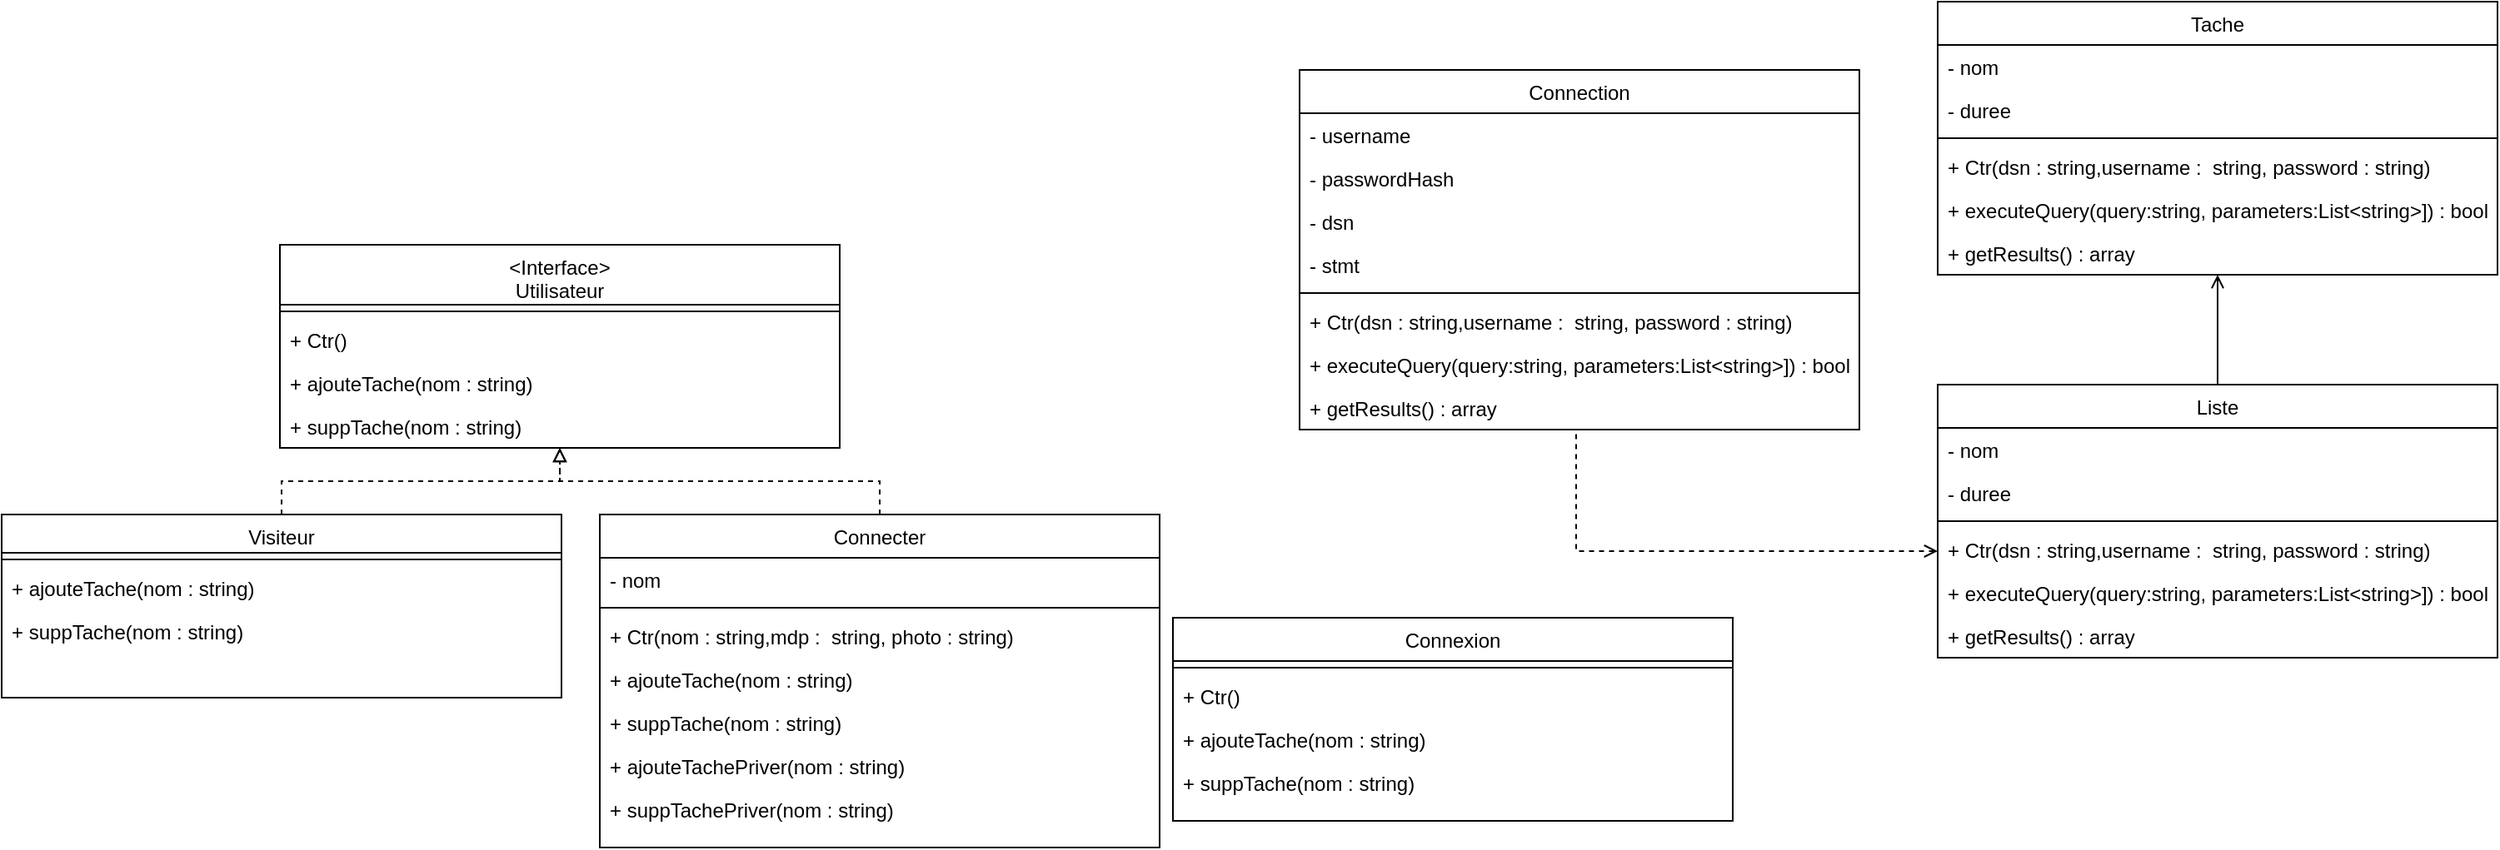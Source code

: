 <mxfile version="20.6.0" type="device"><diagram id="C5RBs43oDa-KdzZeNtuy" name="Page-1"><mxGraphModel dx="1500" dy="613" grid="0" gridSize="10" guides="1" tooltips="1" connect="1" arrows="1" fold="1" page="0" pageScale="1" pageWidth="827" pageHeight="1169" math="0" shadow="0"><root><mxCell id="WIyWlLk6GJQsqaUBKTNV-0"/><mxCell id="WIyWlLk6GJQsqaUBKTNV-1" parent="WIyWlLk6GJQsqaUBKTNV-0"/><mxCell id="zkfFHV4jXpPFQw0GAbJ--17" value="Connection" style="swimlane;fontStyle=0;align=center;verticalAlign=top;childLayout=stackLayout;horizontal=1;startSize=26;horizontalStack=0;resizeParent=1;resizeLast=0;collapsible=1;marginBottom=0;rounded=0;shadow=0;strokeWidth=1;" parent="WIyWlLk6GJQsqaUBKTNV-1" vertex="1"><mxGeometry x="511" y="168" width="336" height="216" as="geometry"><mxRectangle x="550" y="140" width="160" height="26" as="alternateBounds"/></mxGeometry></mxCell><mxCell id="zkfFHV4jXpPFQw0GAbJ--22" value="- username" style="text;align=left;verticalAlign=top;spacingLeft=4;spacingRight=4;overflow=hidden;rotatable=0;points=[[0,0.5],[1,0.5]];portConstraint=eastwest;rounded=0;shadow=0;html=0;" parent="zkfFHV4jXpPFQw0GAbJ--17" vertex="1"><mxGeometry y="26" width="336" height="26" as="geometry"/></mxCell><mxCell id="lPT6mzKUqGH954RTQxX--47" value="- passwordHash" style="text;align=left;verticalAlign=top;spacingLeft=4;spacingRight=4;overflow=hidden;rotatable=0;points=[[0,0.5],[1,0.5]];portConstraint=eastwest;rounded=0;shadow=0;html=0;" vertex="1" parent="zkfFHV4jXpPFQw0GAbJ--17"><mxGeometry y="52" width="336" height="26" as="geometry"/></mxCell><mxCell id="lPT6mzKUqGH954RTQxX--49" value="- dsn" style="text;align=left;verticalAlign=top;spacingLeft=4;spacingRight=4;overflow=hidden;rotatable=0;points=[[0,0.5],[1,0.5]];portConstraint=eastwest;rounded=0;shadow=0;html=0;" vertex="1" parent="zkfFHV4jXpPFQw0GAbJ--17"><mxGeometry y="78" width="336" height="26" as="geometry"/></mxCell><mxCell id="lPT6mzKUqGH954RTQxX--50" value="- stmt" style="text;align=left;verticalAlign=top;spacingLeft=4;spacingRight=4;overflow=hidden;rotatable=0;points=[[0,0.5],[1,0.5]];portConstraint=eastwest;rounded=0;shadow=0;html=0;" vertex="1" parent="zkfFHV4jXpPFQw0GAbJ--17"><mxGeometry y="104" width="336" height="26" as="geometry"/></mxCell><mxCell id="zkfFHV4jXpPFQw0GAbJ--23" value="" style="line;html=1;strokeWidth=1;align=left;verticalAlign=middle;spacingTop=-1;spacingLeft=3;spacingRight=3;rotatable=0;labelPosition=right;points=[];portConstraint=eastwest;" parent="zkfFHV4jXpPFQw0GAbJ--17" vertex="1"><mxGeometry y="130" width="336" height="8" as="geometry"/></mxCell><mxCell id="zkfFHV4jXpPFQw0GAbJ--24" value="+ Ctr(dsn : string,username :  string, password : string)" style="text;align=left;verticalAlign=top;spacingLeft=4;spacingRight=4;overflow=hidden;rotatable=0;points=[[0,0.5],[1,0.5]];portConstraint=eastwest;" parent="zkfFHV4jXpPFQw0GAbJ--17" vertex="1"><mxGeometry y="138" width="336" height="26" as="geometry"/></mxCell><mxCell id="44q8FM0cvwy1MisjzVkP-1" value="+ executeQuery(query:string, parameters:List&lt;string&gt;]) : bool" style="text;align=left;verticalAlign=top;spacingLeft=4;spacingRight=4;overflow=hidden;rotatable=0;points=[[0,0.5],[1,0.5]];portConstraint=eastwest;" parent="zkfFHV4jXpPFQw0GAbJ--17" vertex="1"><mxGeometry y="164" width="336" height="26" as="geometry"/></mxCell><mxCell id="44q8FM0cvwy1MisjzVkP-2" value="+ getResults() : array" style="text;align=left;verticalAlign=top;spacingLeft=4;spacingRight=4;overflow=hidden;rotatable=0;points=[[0,0.5],[1,0.5]];portConstraint=eastwest;" parent="zkfFHV4jXpPFQw0GAbJ--17" vertex="1"><mxGeometry y="190" width="336" height="26" as="geometry"/></mxCell><mxCell id="lPT6mzKUqGH954RTQxX--0" value="Tache" style="swimlane;fontStyle=0;align=center;verticalAlign=top;childLayout=stackLayout;horizontal=1;startSize=26;horizontalStack=0;resizeParent=1;resizeLast=0;collapsible=1;marginBottom=0;rounded=0;shadow=0;strokeWidth=1;" vertex="1" parent="WIyWlLk6GJQsqaUBKTNV-1"><mxGeometry x="894" y="127" width="336" height="164" as="geometry"><mxRectangle x="550" y="140" width="160" height="26" as="alternateBounds"/></mxGeometry></mxCell><mxCell id="lPT6mzKUqGH954RTQxX--1" value="- nom" style="text;align=left;verticalAlign=top;spacingLeft=4;spacingRight=4;overflow=hidden;rotatable=0;points=[[0,0.5],[1,0.5]];portConstraint=eastwest;rounded=0;shadow=0;html=0;" vertex="1" parent="lPT6mzKUqGH954RTQxX--0"><mxGeometry y="26" width="336" height="26" as="geometry"/></mxCell><mxCell id="lPT6mzKUqGH954RTQxX--7" value="- duree" style="text;align=left;verticalAlign=top;spacingLeft=4;spacingRight=4;overflow=hidden;rotatable=0;points=[[0,0.5],[1,0.5]];portConstraint=eastwest;rounded=0;shadow=0;html=0;" vertex="1" parent="lPT6mzKUqGH954RTQxX--0"><mxGeometry y="52" width="336" height="26" as="geometry"/></mxCell><mxCell id="lPT6mzKUqGH954RTQxX--2" value="" style="line;html=1;strokeWidth=1;align=left;verticalAlign=middle;spacingTop=-1;spacingLeft=3;spacingRight=3;rotatable=0;labelPosition=right;points=[];portConstraint=eastwest;" vertex="1" parent="lPT6mzKUqGH954RTQxX--0"><mxGeometry y="78" width="336" height="8" as="geometry"/></mxCell><mxCell id="lPT6mzKUqGH954RTQxX--3" value="+ Ctr(dsn : string,username :  string, password : string)" style="text;align=left;verticalAlign=top;spacingLeft=4;spacingRight=4;overflow=hidden;rotatable=0;points=[[0,0.5],[1,0.5]];portConstraint=eastwest;" vertex="1" parent="lPT6mzKUqGH954RTQxX--0"><mxGeometry y="86" width="336" height="26" as="geometry"/></mxCell><mxCell id="lPT6mzKUqGH954RTQxX--4" value="+ executeQuery(query:string, parameters:List&lt;string&gt;]) : bool" style="text;align=left;verticalAlign=top;spacingLeft=4;spacingRight=4;overflow=hidden;rotatable=0;points=[[0,0.5],[1,0.5]];portConstraint=eastwest;" vertex="1" parent="lPT6mzKUqGH954RTQxX--0"><mxGeometry y="112" width="336" height="26" as="geometry"/></mxCell><mxCell id="lPT6mzKUqGH954RTQxX--5" value="+ getResults() : array" style="text;align=left;verticalAlign=top;spacingLeft=4;spacingRight=4;overflow=hidden;rotatable=0;points=[[0,0.5],[1,0.5]];portConstraint=eastwest;" vertex="1" parent="lPT6mzKUqGH954RTQxX--0"><mxGeometry y="138" width="336" height="26" as="geometry"/></mxCell><mxCell id="lPT6mzKUqGH954RTQxX--8" value="Liste" style="swimlane;fontStyle=0;align=center;verticalAlign=top;childLayout=stackLayout;horizontal=1;startSize=26;horizontalStack=0;resizeParent=1;resizeLast=0;collapsible=1;marginBottom=0;rounded=0;shadow=0;strokeWidth=1;" vertex="1" parent="WIyWlLk6GJQsqaUBKTNV-1"><mxGeometry x="894" y="357" width="336" height="164" as="geometry"><mxRectangle x="550" y="140" width="160" height="26" as="alternateBounds"/></mxGeometry></mxCell><mxCell id="lPT6mzKUqGH954RTQxX--9" value="- nom" style="text;align=left;verticalAlign=top;spacingLeft=4;spacingRight=4;overflow=hidden;rotatable=0;points=[[0,0.5],[1,0.5]];portConstraint=eastwest;rounded=0;shadow=0;html=0;" vertex="1" parent="lPT6mzKUqGH954RTQxX--8"><mxGeometry y="26" width="336" height="26" as="geometry"/></mxCell><mxCell id="lPT6mzKUqGH954RTQxX--10" value="- duree" style="text;align=left;verticalAlign=top;spacingLeft=4;spacingRight=4;overflow=hidden;rotatable=0;points=[[0,0.5],[1,0.5]];portConstraint=eastwest;rounded=0;shadow=0;html=0;" vertex="1" parent="lPT6mzKUqGH954RTQxX--8"><mxGeometry y="52" width="336" height="26" as="geometry"/></mxCell><mxCell id="lPT6mzKUqGH954RTQxX--11" value="" style="line;html=1;strokeWidth=1;align=left;verticalAlign=middle;spacingTop=-1;spacingLeft=3;spacingRight=3;rotatable=0;labelPosition=right;points=[];portConstraint=eastwest;" vertex="1" parent="lPT6mzKUqGH954RTQxX--8"><mxGeometry y="78" width="336" height="8" as="geometry"/></mxCell><mxCell id="lPT6mzKUqGH954RTQxX--12" value="+ Ctr(dsn : string,username :  string, password : string)" style="text;align=left;verticalAlign=top;spacingLeft=4;spacingRight=4;overflow=hidden;rotatable=0;points=[[0,0.5],[1,0.5]];portConstraint=eastwest;" vertex="1" parent="lPT6mzKUqGH954RTQxX--8"><mxGeometry y="86" width="336" height="26" as="geometry"/></mxCell><mxCell id="lPT6mzKUqGH954RTQxX--13" value="+ executeQuery(query:string, parameters:List&lt;string&gt;]) : bool" style="text;align=left;verticalAlign=top;spacingLeft=4;spacingRight=4;overflow=hidden;rotatable=0;points=[[0,0.5],[1,0.5]];portConstraint=eastwest;" vertex="1" parent="lPT6mzKUqGH954RTQxX--8"><mxGeometry y="112" width="336" height="26" as="geometry"/></mxCell><mxCell id="lPT6mzKUqGH954RTQxX--14" value="+ getResults() : array" style="text;align=left;verticalAlign=top;spacingLeft=4;spacingRight=4;overflow=hidden;rotatable=0;points=[[0,0.5],[1,0.5]];portConstraint=eastwest;" vertex="1" parent="lPT6mzKUqGH954RTQxX--8"><mxGeometry y="138" width="336" height="26" as="geometry"/></mxCell><mxCell id="lPT6mzKUqGH954RTQxX--15" value="" style="edgeStyle=orthogonalEdgeStyle;rounded=0;orthogonalLoop=1;jettySize=auto;html=1;startArrow=open;startFill=0;endArrow=none;endFill=0;" edge="1" parent="WIyWlLk6GJQsqaUBKTNV-1" source="lPT6mzKUqGH954RTQxX--0" target="lPT6mzKUqGH954RTQxX--8"><mxGeometry relative="1" as="geometry"><mxPoint x="904" y="434" as="sourcePoint"/><mxPoint x="543" y="285" as="targetPoint"/><Array as="points"><mxPoint x="1049" y="389"/><mxPoint x="1049" y="389"/></Array></mxGeometry></mxCell><mxCell id="lPT6mzKUqGH954RTQxX--16" value="&lt;Interface&gt;&#xA;Utilisateur" style="swimlane;fontStyle=0;align=center;verticalAlign=top;childLayout=stackLayout;horizontal=1;startSize=36;horizontalStack=0;resizeParent=1;resizeLast=0;collapsible=1;marginBottom=0;rounded=0;shadow=0;strokeWidth=1;" vertex="1" parent="WIyWlLk6GJQsqaUBKTNV-1"><mxGeometry x="-101" y="273" width="336" height="122" as="geometry"><mxRectangle x="550" y="140" width="160" height="26" as="alternateBounds"/></mxGeometry></mxCell><mxCell id="lPT6mzKUqGH954RTQxX--19" value="" style="line;html=1;strokeWidth=1;align=left;verticalAlign=middle;spacingTop=-1;spacingLeft=3;spacingRight=3;rotatable=0;labelPosition=right;points=[];portConstraint=eastwest;" vertex="1" parent="lPT6mzKUqGH954RTQxX--16"><mxGeometry y="36" width="336" height="8" as="geometry"/></mxCell><mxCell id="lPT6mzKUqGH954RTQxX--37" value="+ Ctr()" style="text;align=left;verticalAlign=top;spacingLeft=4;spacingRight=4;overflow=hidden;rotatable=0;points=[[0,0.5],[1,0.5]];portConstraint=eastwest;" vertex="1" parent="lPT6mzKUqGH954RTQxX--16"><mxGeometry y="44" width="336" height="26" as="geometry"/></mxCell><mxCell id="lPT6mzKUqGH954RTQxX--38" value="+ ajouteTache(nom : string)" style="text;align=left;verticalAlign=top;spacingLeft=4;spacingRight=4;overflow=hidden;rotatable=0;points=[[0,0.5],[1,0.5]];portConstraint=eastwest;" vertex="1" parent="lPT6mzKUqGH954RTQxX--16"><mxGeometry y="70" width="336" height="26" as="geometry"/></mxCell><mxCell id="lPT6mzKUqGH954RTQxX--39" value="+ suppTache(nom : string)" style="text;align=left;verticalAlign=top;spacingLeft=4;spacingRight=4;overflow=hidden;rotatable=0;points=[[0,0.5],[1,0.5]];portConstraint=eastwest;" vertex="1" parent="lPT6mzKUqGH954RTQxX--16"><mxGeometry y="96" width="336" height="26" as="geometry"/></mxCell><mxCell id="lPT6mzKUqGH954RTQxX--27" value="" style="edgeStyle=orthogonalEdgeStyle;rounded=0;orthogonalLoop=1;jettySize=auto;html=1;startArrow=none;startFill=0;endArrow=block;endFill=0;strokeWidth=1;dashed=1;" edge="1" parent="WIyWlLk6GJQsqaUBKTNV-1" source="lPT6mzKUqGH954RTQxX--23" target="lPT6mzKUqGH954RTQxX--16"><mxGeometry relative="1" as="geometry"/></mxCell><mxCell id="lPT6mzKUqGH954RTQxX--23" value="Connecter" style="swimlane;fontStyle=0;align=center;verticalAlign=top;childLayout=stackLayout;horizontal=1;startSize=26;horizontalStack=0;resizeParent=1;resizeLast=0;collapsible=1;marginBottom=0;rounded=0;shadow=0;strokeWidth=1;" vertex="1" parent="WIyWlLk6GJQsqaUBKTNV-1"><mxGeometry x="91" y="435" width="336" height="200" as="geometry"><mxRectangle x="550" y="140" width="160" height="26" as="alternateBounds"/></mxGeometry></mxCell><mxCell id="lPT6mzKUqGH954RTQxX--35" value="- nom" style="text;align=left;verticalAlign=top;spacingLeft=4;spacingRight=4;overflow=hidden;rotatable=0;points=[[0,0.5],[1,0.5]];portConstraint=eastwest;rounded=0;shadow=0;html=0;" vertex="1" parent="lPT6mzKUqGH954RTQxX--23"><mxGeometry y="26" width="336" height="26" as="geometry"/></mxCell><mxCell id="lPT6mzKUqGH954RTQxX--25" value="" style="line;html=1;strokeWidth=1;align=left;verticalAlign=middle;spacingTop=-1;spacingLeft=3;spacingRight=3;rotatable=0;labelPosition=right;points=[];portConstraint=eastwest;" vertex="1" parent="lPT6mzKUqGH954RTQxX--23"><mxGeometry y="52" width="336" height="8" as="geometry"/></mxCell><mxCell id="lPT6mzKUqGH954RTQxX--36" value="+ Ctr(nom : string,mdp :  string, photo : string)" style="text;align=left;verticalAlign=top;spacingLeft=4;spacingRight=4;overflow=hidden;rotatable=0;points=[[0,0.5],[1,0.5]];portConstraint=eastwest;" vertex="1" parent="lPT6mzKUqGH954RTQxX--23"><mxGeometry y="60" width="336" height="26" as="geometry"/></mxCell><mxCell id="lPT6mzKUqGH954RTQxX--43" value="+ ajouteTache(nom : string)" style="text;align=left;verticalAlign=top;spacingLeft=4;spacingRight=4;overflow=hidden;rotatable=0;points=[[0,0.5],[1,0.5]];portConstraint=eastwest;" vertex="1" parent="lPT6mzKUqGH954RTQxX--23"><mxGeometry y="86" width="336" height="26" as="geometry"/></mxCell><mxCell id="lPT6mzKUqGH954RTQxX--44" value="+ suppTache(nom : string)" style="text;align=left;verticalAlign=top;spacingLeft=4;spacingRight=4;overflow=hidden;rotatable=0;points=[[0,0.5],[1,0.5]];portConstraint=eastwest;" vertex="1" parent="lPT6mzKUqGH954RTQxX--23"><mxGeometry y="112" width="336" height="26" as="geometry"/></mxCell><mxCell id="lPT6mzKUqGH954RTQxX--40" value="+ ajouteTachePriver(nom : string)" style="text;align=left;verticalAlign=top;spacingLeft=4;spacingRight=4;overflow=hidden;rotatable=0;points=[[0,0.5],[1,0.5]];portConstraint=eastwest;" vertex="1" parent="lPT6mzKUqGH954RTQxX--23"><mxGeometry y="138" width="336" height="26" as="geometry"/></mxCell><mxCell id="lPT6mzKUqGH954RTQxX--41" value="+ suppTachePriver(nom : string)" style="text;align=left;verticalAlign=top;spacingLeft=4;spacingRight=4;overflow=hidden;rotatable=0;points=[[0,0.5],[1,0.5]];portConstraint=eastwest;" vertex="1" parent="lPT6mzKUqGH954RTQxX--23"><mxGeometry y="164" width="336" height="26" as="geometry"/></mxCell><mxCell id="lPT6mzKUqGH954RTQxX--28" value="Visiteur" style="swimlane;fontStyle=0;align=center;verticalAlign=top;childLayout=stackLayout;horizontal=1;startSize=23;horizontalStack=0;resizeParent=1;resizeLast=0;collapsible=1;marginBottom=0;rounded=0;shadow=0;strokeWidth=1;" vertex="1" parent="WIyWlLk6GJQsqaUBKTNV-1"><mxGeometry x="-268" y="435" width="336" height="110" as="geometry"><mxRectangle x="550" y="140" width="160" height="26" as="alternateBounds"/></mxGeometry></mxCell><mxCell id="lPT6mzKUqGH954RTQxX--30" value="" style="line;html=1;strokeWidth=1;align=left;verticalAlign=middle;spacingTop=-1;spacingLeft=3;spacingRight=3;rotatable=0;labelPosition=right;points=[];portConstraint=eastwest;" vertex="1" parent="lPT6mzKUqGH954RTQxX--28"><mxGeometry y="23" width="336" height="8" as="geometry"/></mxCell><mxCell id="lPT6mzKUqGH954RTQxX--33" value="+ ajouteTache(nom : string)" style="text;align=left;verticalAlign=top;spacingLeft=4;spacingRight=4;overflow=hidden;rotatable=0;points=[[0,0.5],[1,0.5]];portConstraint=eastwest;" vertex="1" parent="lPT6mzKUqGH954RTQxX--28"><mxGeometry y="31" width="336" height="26" as="geometry"/></mxCell><mxCell id="lPT6mzKUqGH954RTQxX--34" value="+ suppTache(nom : string)" style="text;align=left;verticalAlign=top;spacingLeft=4;spacingRight=4;overflow=hidden;rotatable=0;points=[[0,0.5],[1,0.5]];portConstraint=eastwest;" vertex="1" parent="lPT6mzKUqGH954RTQxX--28"><mxGeometry y="57" width="336" height="26" as="geometry"/></mxCell><mxCell id="lPT6mzKUqGH954RTQxX--32" value="" style="edgeStyle=orthogonalEdgeStyle;rounded=0;orthogonalLoop=1;jettySize=auto;html=1;startArrow=none;startFill=0;endArrow=block;endFill=0;strokeWidth=1;dashed=1;" edge="1" parent="WIyWlLk6GJQsqaUBKTNV-1" source="lPT6mzKUqGH954RTQxX--28" target="lPT6mzKUqGH954RTQxX--16"><mxGeometry relative="1" as="geometry"><mxPoint x="272" y="444" as="sourcePoint"/><mxPoint x="77" y="393" as="targetPoint"/></mxGeometry></mxCell><mxCell id="lPT6mzKUqGH954RTQxX--46" value="" style="edgeStyle=orthogonalEdgeStyle;rounded=0;orthogonalLoop=1;jettySize=auto;html=1;startArrow=open;startFill=0;endArrow=none;endFill=0;dashed=1;" edge="1" parent="WIyWlLk6GJQsqaUBKTNV-1" source="lPT6mzKUqGH954RTQxX--8" target="zkfFHV4jXpPFQw0GAbJ--17"><mxGeometry relative="1" as="geometry"><mxPoint x="731" y="359" as="sourcePoint"/><mxPoint x="731" y="425" as="targetPoint"/><Array as="points"><mxPoint x="677" y="457"/></Array></mxGeometry></mxCell><mxCell id="lPT6mzKUqGH954RTQxX--51" value="Connexion" style="swimlane;fontStyle=0;align=center;verticalAlign=top;childLayout=stackLayout;horizontal=1;startSize=26;horizontalStack=0;resizeParent=1;resizeLast=0;collapsible=1;marginBottom=0;rounded=0;shadow=0;strokeWidth=1;" vertex="1" parent="WIyWlLk6GJQsqaUBKTNV-1"><mxGeometry x="435" y="497" width="336" height="122" as="geometry"><mxRectangle x="550" y="140" width="160" height="26" as="alternateBounds"/></mxGeometry></mxCell><mxCell id="lPT6mzKUqGH954RTQxX--52" value="" style="line;html=1;strokeWidth=1;align=left;verticalAlign=middle;spacingTop=-1;spacingLeft=3;spacingRight=3;rotatable=0;labelPosition=right;points=[];portConstraint=eastwest;" vertex="1" parent="lPT6mzKUqGH954RTQxX--51"><mxGeometry y="26" width="336" height="8" as="geometry"/></mxCell><mxCell id="lPT6mzKUqGH954RTQxX--53" value="+ Ctr()" style="text;align=left;verticalAlign=top;spacingLeft=4;spacingRight=4;overflow=hidden;rotatable=0;points=[[0,0.5],[1,0.5]];portConstraint=eastwest;" vertex="1" parent="lPT6mzKUqGH954RTQxX--51"><mxGeometry y="34" width="336" height="26" as="geometry"/></mxCell><mxCell id="lPT6mzKUqGH954RTQxX--54" value="+ ajouteTache(nom : string)" style="text;align=left;verticalAlign=top;spacingLeft=4;spacingRight=4;overflow=hidden;rotatable=0;points=[[0,0.5],[1,0.5]];portConstraint=eastwest;" vertex="1" parent="lPT6mzKUqGH954RTQxX--51"><mxGeometry y="60" width="336" height="26" as="geometry"/></mxCell><mxCell id="lPT6mzKUqGH954RTQxX--55" value="+ suppTache(nom : string)" style="text;align=left;verticalAlign=top;spacingLeft=4;spacingRight=4;overflow=hidden;rotatable=0;points=[[0,0.5],[1,0.5]];portConstraint=eastwest;" vertex="1" parent="lPT6mzKUqGH954RTQxX--51"><mxGeometry y="86" width="336" height="26" as="geometry"/></mxCell></root></mxGraphModel></diagram></mxfile>